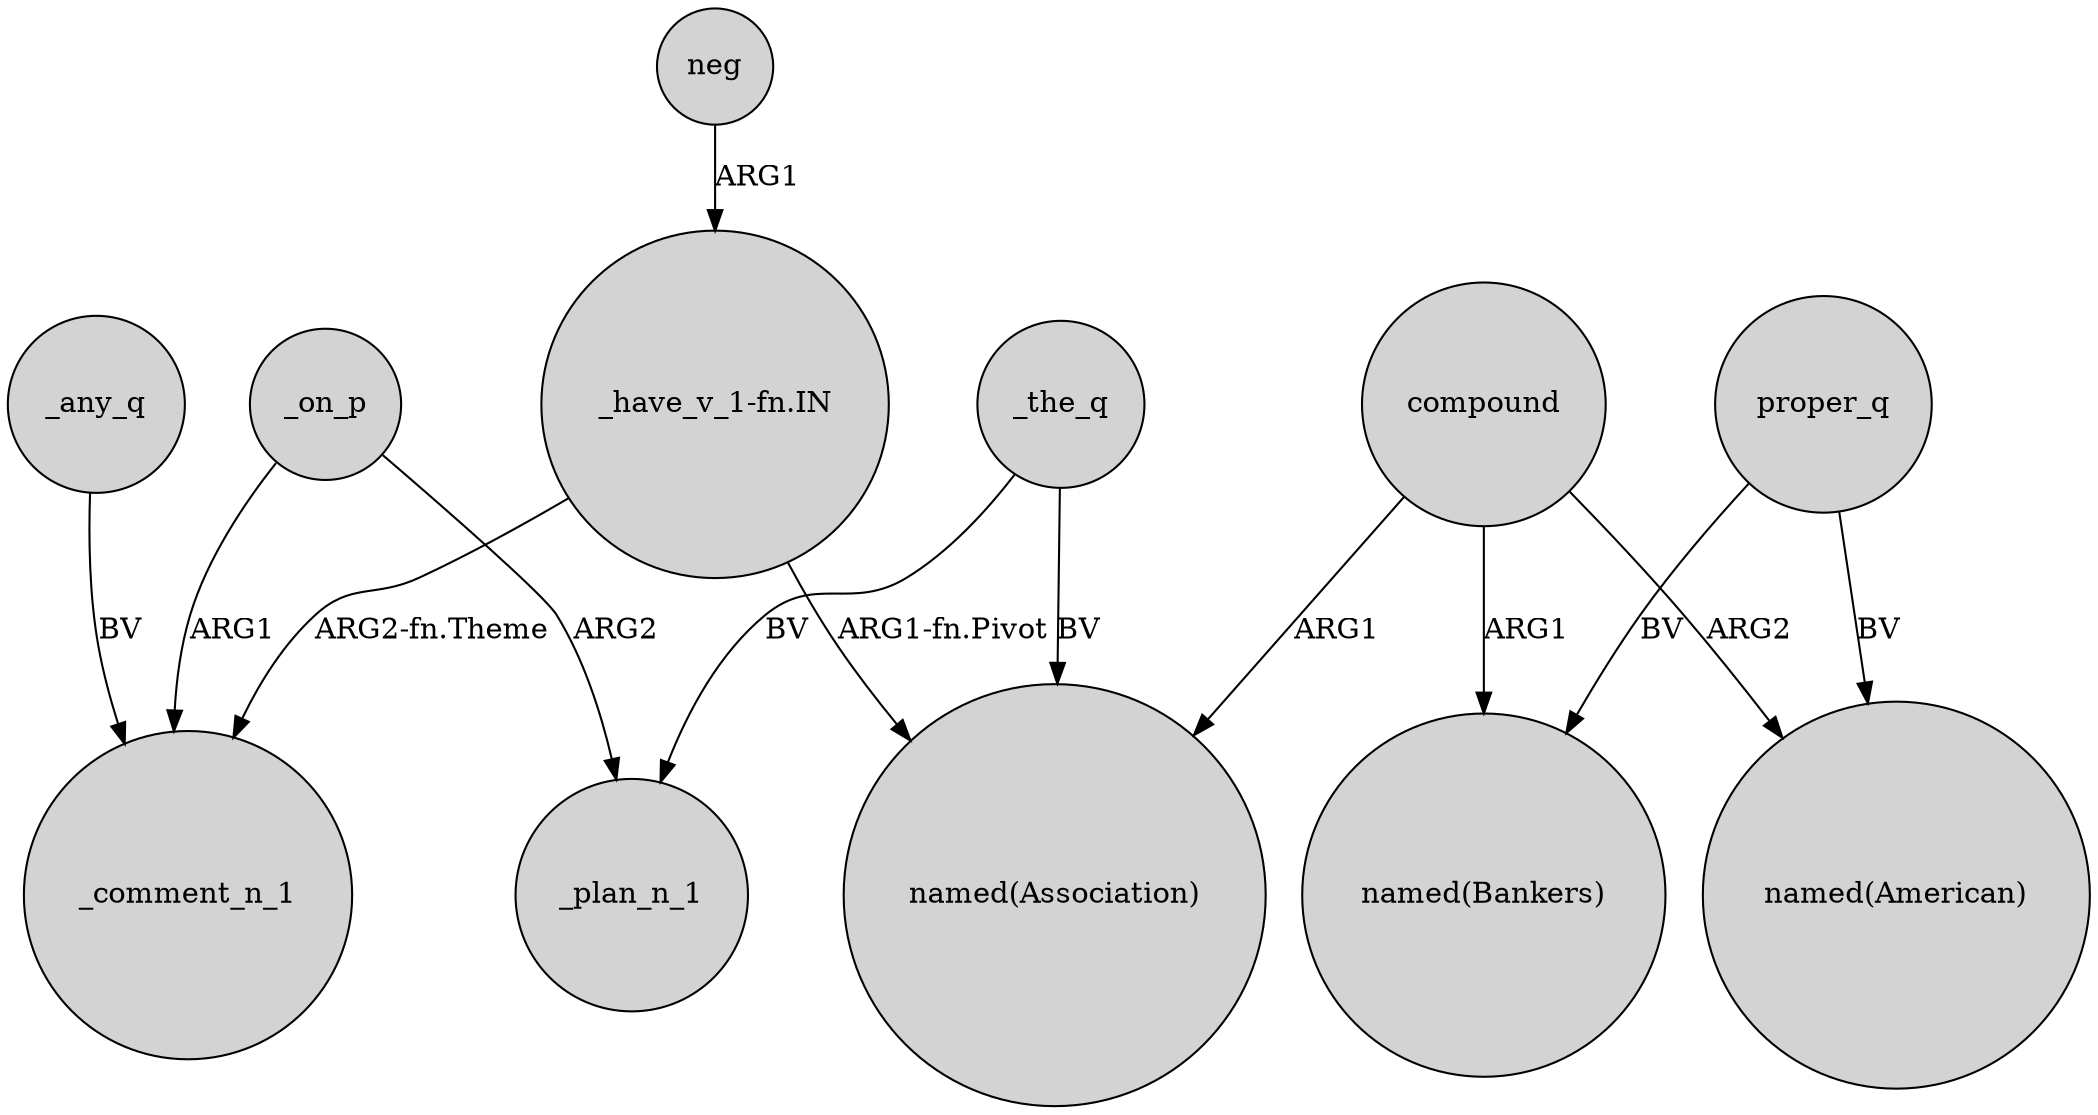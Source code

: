 digraph {
	node [shape=circle style=filled]
	_on_p -> _comment_n_1 [label=ARG1]
	_the_q -> "named(Association)" [label=BV]
	"_have_v_1-fn.IN" -> _comment_n_1 [label="ARG2-fn.Theme"]
	compound -> "named(Association)" [label=ARG1]
	_any_q -> _comment_n_1 [label=BV]
	proper_q -> "named(American)" [label=BV]
	neg -> "_have_v_1-fn.IN" [label=ARG1]
	compound -> "named(American)" [label=ARG2]
	proper_q -> "named(Bankers)" [label=BV]
	compound -> "named(Bankers)" [label=ARG1]
	"_have_v_1-fn.IN" -> "named(Association)" [label="ARG1-fn.Pivot"]
	_on_p -> _plan_n_1 [label=ARG2]
	_the_q -> _plan_n_1 [label=BV]
}
